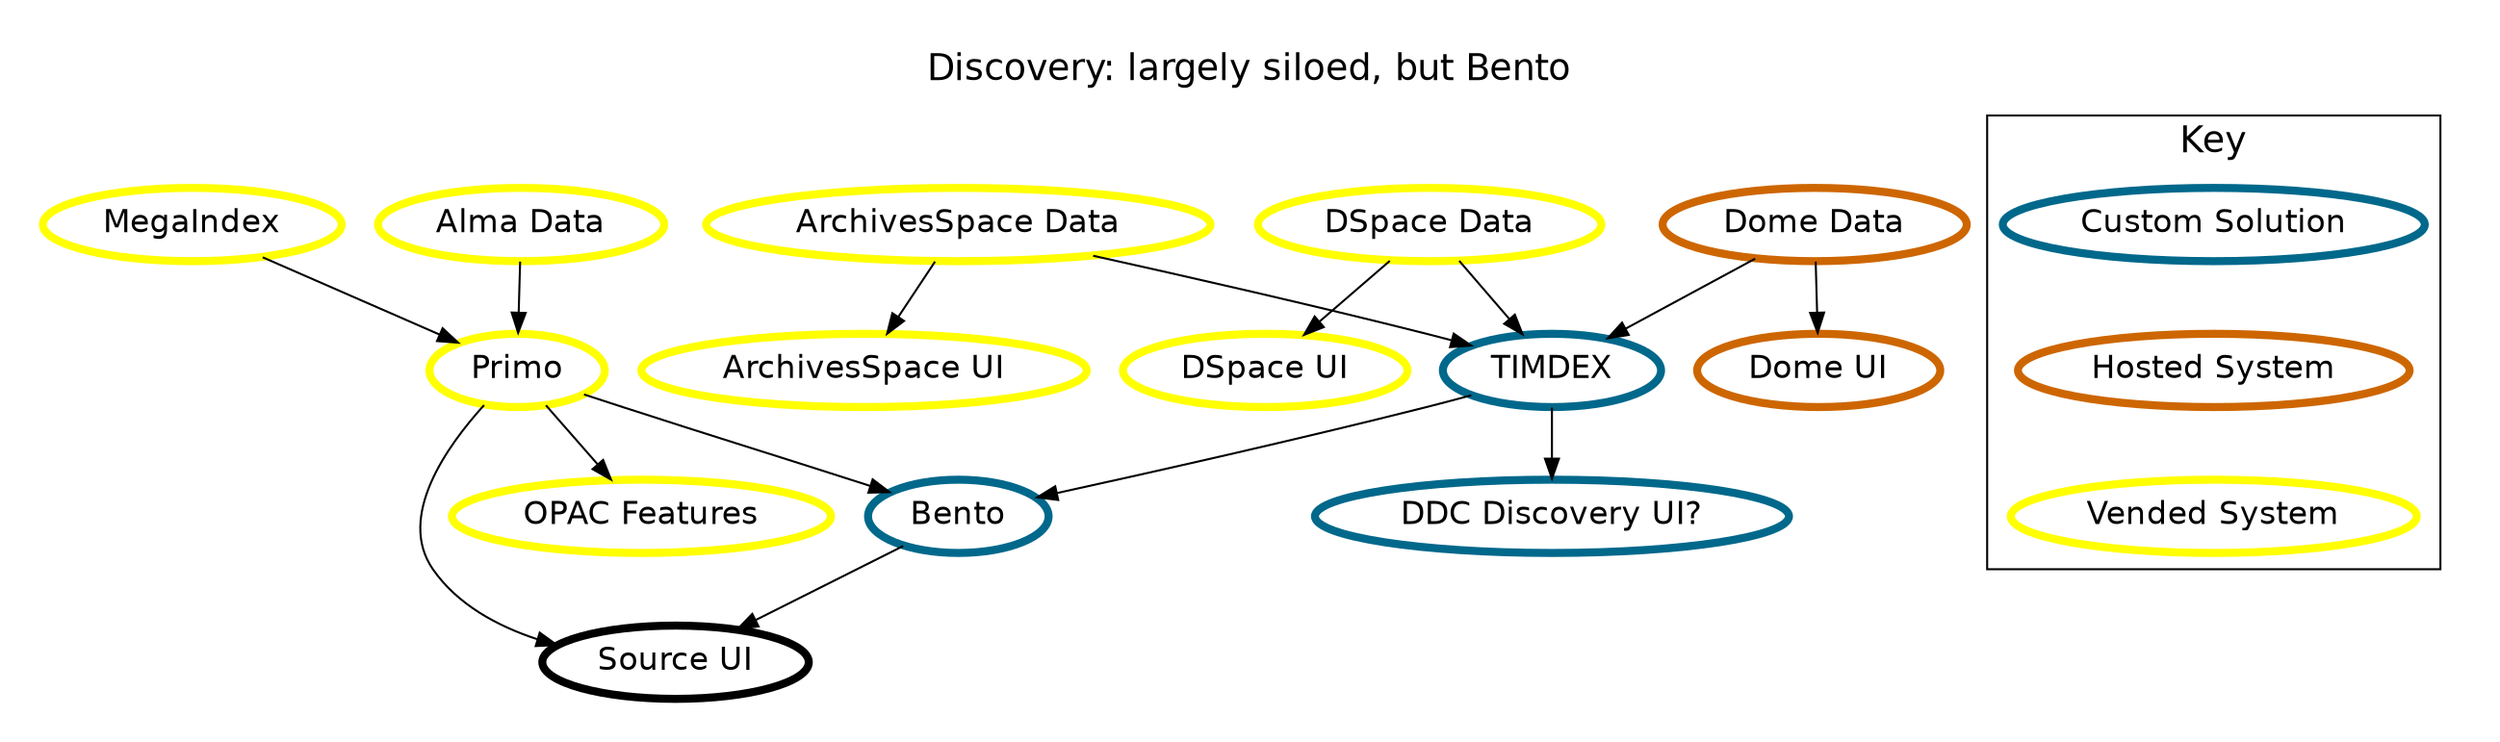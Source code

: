 // dot timdex_central.dot -Tpng > timdex_central.png
// requires installation of GraphViz (brew install graphviz, or
// http://www.graphviz.org/Download..php if that doesn't work)

digraph G {
  label="Discovery: largely siloed, but Bento";
  labelloc=t;
  fontname=helvetica;
  fontsize=18;
  node [style=filled, fontname=helvetica, fillcolor=white, penwidth=4, fontsize=16];
  pad=0.3;

  "Alma Data" -> Primo
  
  "ArchivesSpace Data" -> "ArchivesSpace UI"
  "DSpace Data" -> "DSpace UI"
  "Dome Data" -> "Dome UI"

  "ArchivesSpace Data" -> TIMDEX
  "DSpace Data" -> TIMDEX
  "Dome Data" -> TIMDEX
  TIMDEX -> "DDC Discovery UI?"
  TIMDEX -> Bento

  "MegaIndex" -> Primo

  "Primo" -> Bento
  Primo -> "Source UI"

  Primo -> "OPAC Features"
  // "OPAC Features" -> "View checked out items"[color=SteelBlue1]
  // "OPAC Features" -> "Renew items"[color=SteelBlue1]
  // "OPAC Features" -> "Pay fines"[color=SteelBlue1]

  "Bento" -> "Source UI"


  MegaIndex[color=Yellow1]
  "DSpace Data"[color=Yellow1]
  "DSpace UI"[color=Yellow1]
  "Alma Data"[color=Yellow1]
  Primo[color=Yellow1]
  "OPAC Features"[color=Yellow1]
  "ArchivesSpace Data"[color=Yellow1]
  "ArchivesSpace UI"[color=Yellow1]

  "Bento"[color=DeepSkyBlue4]
  "TIMDEX"[color=DeepSkyBlue4]
  "DDC Discovery UI?"[color=DeepSkyBlue4]

  "Dome Data"[color=darkorange3]
  "Dome UI"[color=darkorange3]

  subgraph clusterLegend {
    label="Key";
    {
     k4[label="Vended System", color=Yellow1];
     k2[label="Hosted System", color=darkorange3];
     k1[label="Custom Solution", color=DeepSkyBlue4]
     k1 -> k2 -> k4 [style=invis]
     }
  }
}

